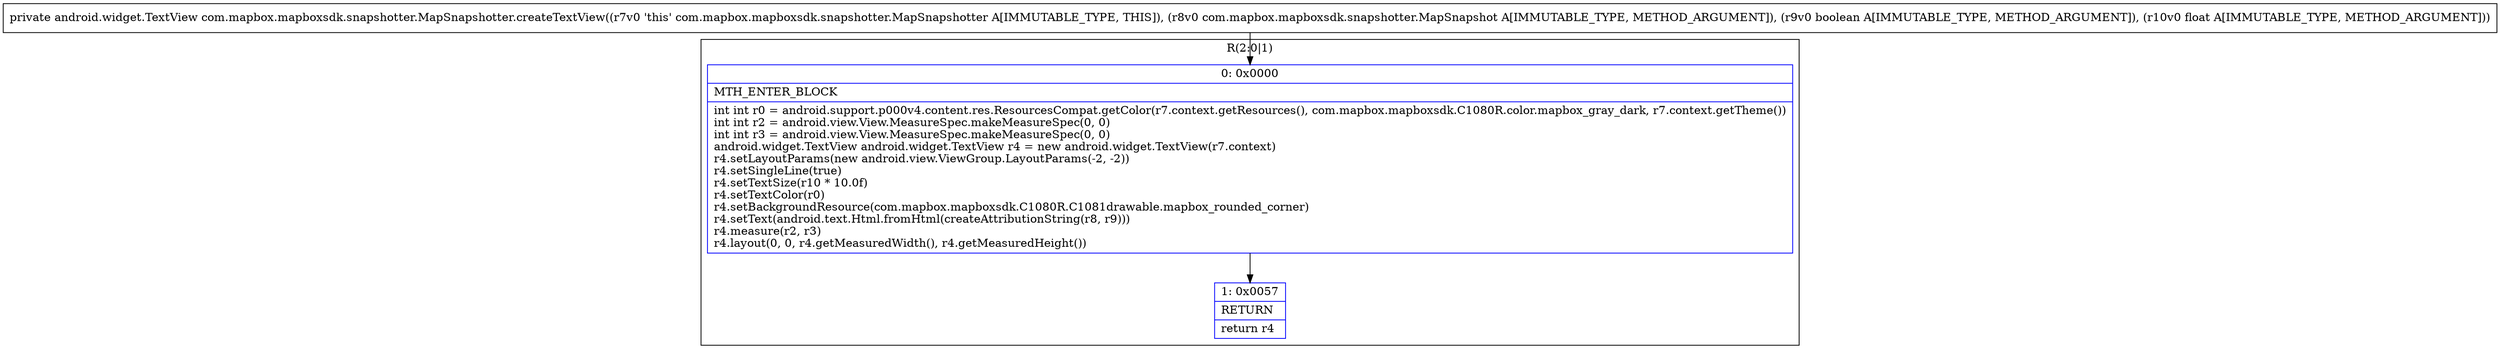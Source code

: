digraph "CFG forcom.mapbox.mapboxsdk.snapshotter.MapSnapshotter.createTextView(Lcom\/mapbox\/mapboxsdk\/snapshotter\/MapSnapshot;ZF)Landroid\/widget\/TextView;" {
subgraph cluster_Region_1548354866 {
label = "R(2:0|1)";
node [shape=record,color=blue];
Node_0 [shape=record,label="{0\:\ 0x0000|MTH_ENTER_BLOCK\l|int int r0 = android.support.p000v4.content.res.ResourcesCompat.getColor(r7.context.getResources(), com.mapbox.mapboxsdk.C1080R.color.mapbox_gray_dark, r7.context.getTheme())\lint int r2 = android.view.View.MeasureSpec.makeMeasureSpec(0, 0)\lint int r3 = android.view.View.MeasureSpec.makeMeasureSpec(0, 0)\landroid.widget.TextView android.widget.TextView r4 = new android.widget.TextView(r7.context)\lr4.setLayoutParams(new android.view.ViewGroup.LayoutParams(\-2, \-2))\lr4.setSingleLine(true)\lr4.setTextSize(r10 * 10.0f)\lr4.setTextColor(r0)\lr4.setBackgroundResource(com.mapbox.mapboxsdk.C1080R.C1081drawable.mapbox_rounded_corner)\lr4.setText(android.text.Html.fromHtml(createAttributionString(r8, r9)))\lr4.measure(r2, r3)\lr4.layout(0, 0, r4.getMeasuredWidth(), r4.getMeasuredHeight())\l}"];
Node_1 [shape=record,label="{1\:\ 0x0057|RETURN\l|return r4\l}"];
}
MethodNode[shape=record,label="{private android.widget.TextView com.mapbox.mapboxsdk.snapshotter.MapSnapshotter.createTextView((r7v0 'this' com.mapbox.mapboxsdk.snapshotter.MapSnapshotter A[IMMUTABLE_TYPE, THIS]), (r8v0 com.mapbox.mapboxsdk.snapshotter.MapSnapshot A[IMMUTABLE_TYPE, METHOD_ARGUMENT]), (r9v0 boolean A[IMMUTABLE_TYPE, METHOD_ARGUMENT]), (r10v0 float A[IMMUTABLE_TYPE, METHOD_ARGUMENT])) }"];
MethodNode -> Node_0;
Node_0 -> Node_1;
}

